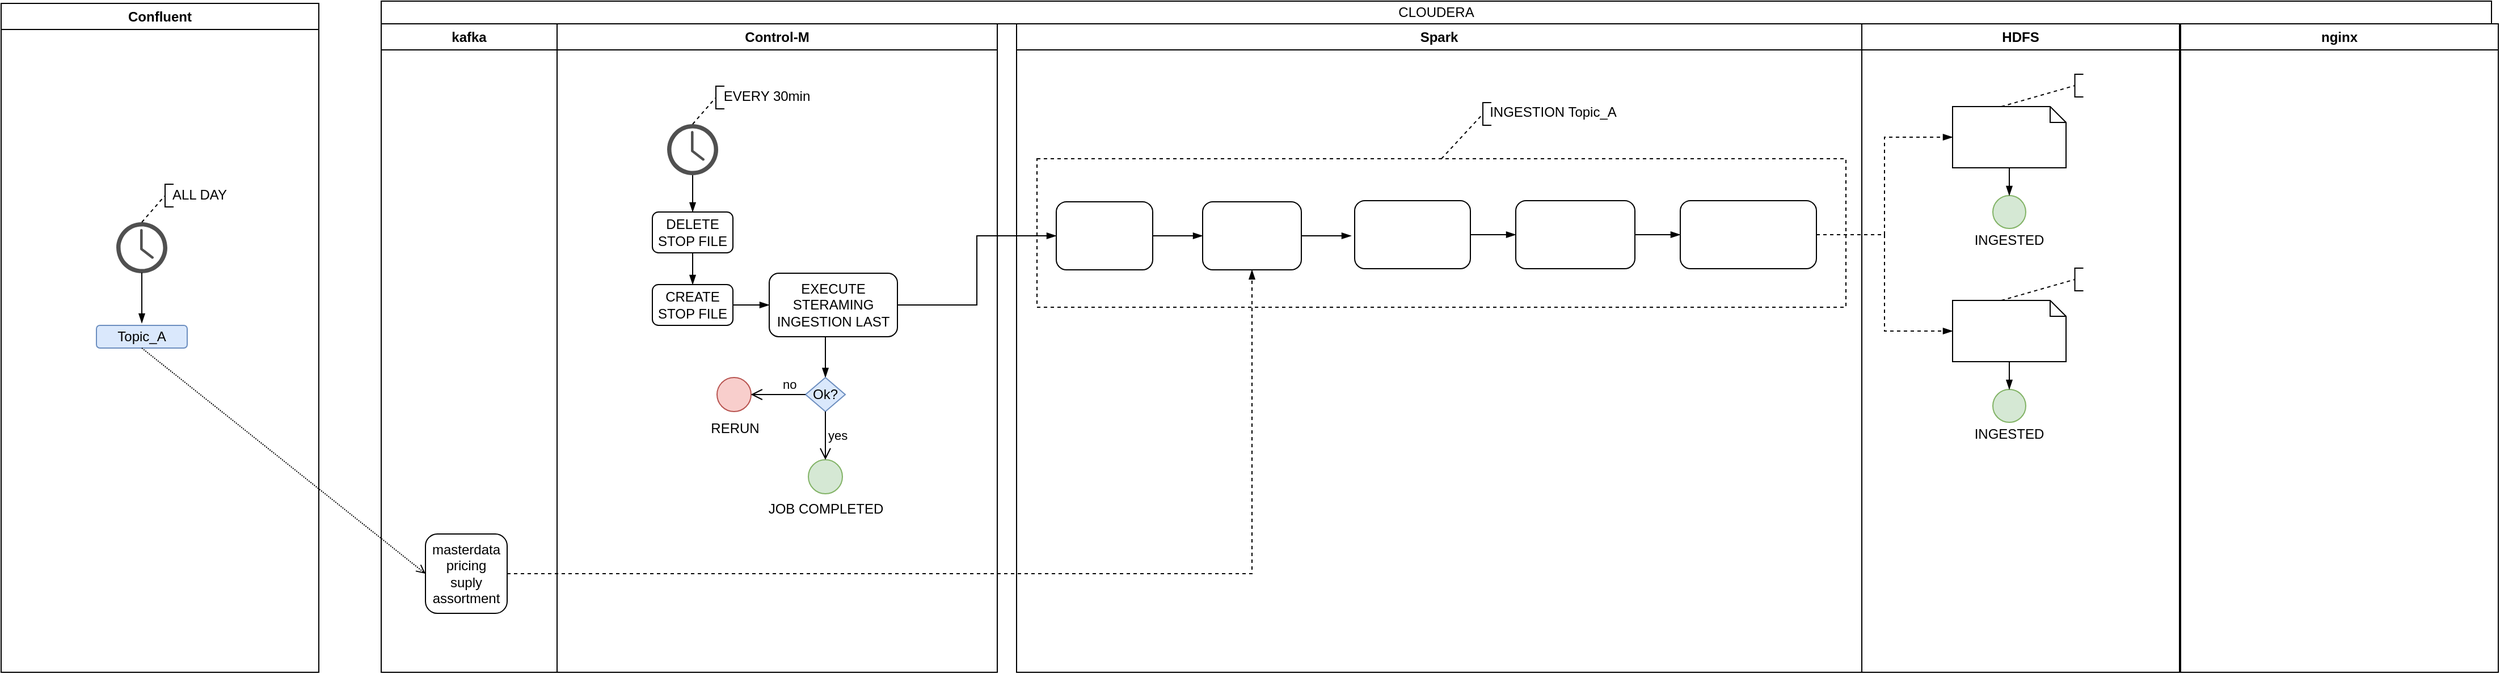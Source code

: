 <mxfile version="12.0.2" type="github" pages="1"><diagram name="Page-1" id="e7e014a7-5840-1c2e-5031-d8a46d1fe8dd"><mxGraphModel dx="1097" dy="534" grid="1" gridSize="10" guides="1" tooltips="1" connect="1" arrows="1" fold="1" page="1" pageScale="1" pageWidth="1169" pageHeight="826" background="#ffffff" math="0" shadow="0"><root><mxCell id="0"/><mxCell id="1" parent="0"/><mxCell id="2" value="Confluent" style="swimlane;whiteSpace=wrap" parent="1" vertex="1"><mxGeometry x="110" y="110" width="280" height="590" as="geometry"/></mxCell><mxCell id="-tJp1rb8S91as2KeqpWI-114" value="" style="pointerEvents=1;shadow=0;dashed=0;html=1;strokeColor=none;fillColor=#505050;labelPosition=center;verticalLabelPosition=bottom;verticalAlign=top;outlineConnect=0;align=center;shape=mxgraph.office.concepts.clock;" vertex="1" parent="2"><mxGeometry x="101.5" y="193" width="45" height="45" as="geometry"/></mxCell><mxCell id="-tJp1rb8S91as2KeqpWI-116" value="" style="endArrow=none;dashed=1;html=1;" edge="1" parent="2"><mxGeometry width="50" height="50" relative="1" as="geometry"><mxPoint x="124" y="193" as="sourcePoint"/><mxPoint x="144" y="170" as="targetPoint"/></mxGeometry></mxCell><mxCell id="-tJp1rb8S91as2KeqpWI-117" value="" style="shape=partialRectangle;whiteSpace=wrap;html=1;bottom=1;right=1;left=1;top=0;fillColor=none;routingCenterX=-0.5;rotation=90;" vertex="1" parent="2"><mxGeometry x="138" y="166" width="20" height="7" as="geometry"/></mxCell><mxCell id="-tJp1rb8S91as2KeqpWI-120" value="Topic_A" style="rounded=1;whiteSpace=wrap;html=1;fillColor=#dae8fc;strokeColor=#6c8ebf;" vertex="1" parent="2"><mxGeometry x="84" y="284" width="80" height="20" as="geometry"/></mxCell><mxCell id="-tJp1rb8S91as2KeqpWI-121" value="" style="endArrow=blockThin;html=1;endFill=1;" edge="1" parent="2"><mxGeometry width="50" height="50" relative="1" as="geometry"><mxPoint x="124" y="237.5" as="sourcePoint"/><mxPoint x="124" y="282" as="targetPoint"/></mxGeometry></mxCell><mxCell id="-tJp1rb8S91as2KeqpWI-133" value="ALL DAY" style="text;html=1;strokeColor=none;fillColor=none;align=center;verticalAlign=middle;whiteSpace=wrap;rounded=0;" vertex="1" parent="2"><mxGeometry x="144.5" y="158.5" width="60" height="20" as="geometry"/></mxCell><mxCell id="3" value="kafka" style="swimlane;whiteSpace=wrap" parent="1" vertex="1"><mxGeometry x="445" y="128" width="155" height="572" as="geometry"/></mxCell><mxCell id="-tJp1rb8S91as2KeqpWI-135" value="masterdata&lt;br&gt;pricing&lt;br&gt;suply&lt;br&gt;assortment" style="rounded=1;whiteSpace=wrap;html=1;" vertex="1" parent="3"><mxGeometry x="39" y="450" width="72" height="70" as="geometry"/></mxCell><mxCell id="4" value="Control-M" style="swimlane;whiteSpace=wrap;startSize=23;" parent="1" vertex="1"><mxGeometry x="600" y="128" width="388" height="572" as="geometry"/></mxCell><mxCell id="-tJp1rb8S91as2KeqpWI-182" value="" style="edgeStyle=orthogonalEdgeStyle;rounded=0;orthogonalLoop=1;jettySize=auto;html=1;endArrow=blockThin;endFill=1;" edge="1" parent="4" source="-tJp1rb8S91as2KeqpWI-138" target="-tJp1rb8S91as2KeqpWI-144"><mxGeometry relative="1" as="geometry"/></mxCell><mxCell id="-tJp1rb8S91as2KeqpWI-138" value="" style="pointerEvents=1;shadow=0;dashed=0;html=1;strokeColor=none;fillColor=#505050;labelPosition=center;verticalLabelPosition=bottom;verticalAlign=top;outlineConnect=0;align=center;shape=mxgraph.office.concepts.clock;" vertex="1" parent="4"><mxGeometry x="97" y="88.5" width="45" height="45" as="geometry"/></mxCell><mxCell id="-tJp1rb8S91as2KeqpWI-139" value="" style="endArrow=none;dashed=1;html=1;" edge="1" parent="4"><mxGeometry width="50" height="50" relative="1" as="geometry"><mxPoint x="119.5" y="88.5" as="sourcePoint"/><mxPoint x="139.5" y="65.5" as="targetPoint"/></mxGeometry></mxCell><mxCell id="-tJp1rb8S91as2KeqpWI-140" value="" style="shape=partialRectangle;whiteSpace=wrap;html=1;bottom=1;right=1;left=1;top=0;fillColor=none;routingCenterX=-0.5;rotation=90;" vertex="1" parent="4"><mxGeometry x="133.5" y="61.5" width="20" height="7" as="geometry"/></mxCell><mxCell id="-tJp1rb8S91as2KeqpWI-142" value="EVERY 30min" style="text;html=1;strokeColor=none;fillColor=none;align=center;verticalAlign=middle;whiteSpace=wrap;rounded=0;" vertex="1" parent="4"><mxGeometry x="140" y="54" width="90" height="20" as="geometry"/></mxCell><mxCell id="-tJp1rb8S91as2KeqpWI-189" value="" style="edgeStyle=orthogonalEdgeStyle;rounded=0;orthogonalLoop=1;jettySize=auto;html=1;endArrow=blockThin;endFill=1;" edge="1" parent="4" source="-tJp1rb8S91as2KeqpWI-144" target="-tJp1rb8S91as2KeqpWI-188"><mxGeometry relative="1" as="geometry"/></mxCell><mxCell id="-tJp1rb8S91as2KeqpWI-144" value="DELETE STOP FILE" style="rounded=1;whiteSpace=wrap;html=1;" vertex="1" parent="4"><mxGeometry x="84" y="166" width="71" height="36" as="geometry"/></mxCell><mxCell id="-tJp1rb8S91as2KeqpWI-191" value="" style="edgeStyle=orthogonalEdgeStyle;rounded=0;orthogonalLoop=1;jettySize=auto;html=1;endArrow=blockThin;endFill=1;" edge="1" parent="4" source="-tJp1rb8S91as2KeqpWI-188" target="-tJp1rb8S91as2KeqpWI-190"><mxGeometry relative="1" as="geometry"/></mxCell><mxCell id="-tJp1rb8S91as2KeqpWI-188" value="CREATE STOP FILE" style="rounded=1;whiteSpace=wrap;html=1;" vertex="1" parent="4"><mxGeometry x="84" y="230" width="71" height="36" as="geometry"/></mxCell><mxCell id="-tJp1rb8S91as2KeqpWI-194" style="edgeStyle=orthogonalEdgeStyle;rounded=0;orthogonalLoop=1;jettySize=auto;html=1;exitX=0.5;exitY=1;exitDx=0;exitDy=0;entryX=0.5;entryY=0;entryDx=0;entryDy=0;endArrow=blockThin;endFill=1;" edge="1" parent="4" source="-tJp1rb8S91as2KeqpWI-190" target="-tJp1rb8S91as2KeqpWI-165"><mxGeometry relative="1" as="geometry"/></mxCell><mxCell id="-tJp1rb8S91as2KeqpWI-190" value="EXECUTE STERAMING INGESTION LAST" style="rounded=1;whiteSpace=wrap;html=1;" vertex="1" parent="4"><mxGeometry x="187" y="220" width="113" height="56" as="geometry"/></mxCell><mxCell id="-tJp1rb8S91as2KeqpWI-151" value="" style="ellipse;whiteSpace=wrap;html=1;aspect=fixed;fillColor=#f8cecc;strokeColor=#b85450;" vertex="1" parent="4"><mxGeometry x="141" y="312" width="30" height="30" as="geometry"/></mxCell><mxCell id="-tJp1rb8S91as2KeqpWI-152" value="RERUN" style="text;html=1;strokeColor=none;fillColor=none;align=center;verticalAlign=middle;whiteSpace=wrap;rounded=0;" vertex="1" parent="4"><mxGeometry x="137" y="347" width="40" height="20" as="geometry"/></mxCell><mxCell id="-tJp1rb8S91as2KeqpWI-153" value="" style="ellipse;whiteSpace=wrap;html=1;aspect=fixed;fillColor=#d5e8d4;strokeColor=#82b366;" vertex="1" parent="4"><mxGeometry x="221.5" y="384.5" width="30" height="30" as="geometry"/></mxCell><mxCell id="-tJp1rb8S91as2KeqpWI-154" value="JOB COMPLETED" style="text;html=1;strokeColor=none;fillColor=none;align=center;verticalAlign=middle;whiteSpace=wrap;rounded=0;" vertex="1" parent="4"><mxGeometry x="181.5" y="418" width="110" height="20" as="geometry"/></mxCell><mxCell id="-tJp1rb8S91as2KeqpWI-165" value="Ok?" style="rhombus;whiteSpace=wrap;html=1;fillColor=#dae8fc;strokeColor=#6c8ebf;" vertex="1" parent="4"><mxGeometry x="219" y="312" width="35" height="30" as="geometry"/></mxCell><mxCell id="-tJp1rb8S91as2KeqpWI-166" value="no" style="edgeStyle=orthogonalEdgeStyle;html=1;align=left;verticalAlign=bottom;endArrow=open;endSize=8;entryX=1;entryY=0.5;entryDx=0;entryDy=0;" edge="1" parent="4"><mxGeometry x="-0.087" relative="1" as="geometry"><mxPoint x="170.793" y="327" as="targetPoint"/><mxPoint x="219" y="327" as="sourcePoint"/><mxPoint as="offset"/></mxGeometry></mxCell><mxCell id="-tJp1rb8S91as2KeqpWI-167" value="yes" style="edgeStyle=orthogonalEdgeStyle;html=1;align=left;verticalAlign=top;endArrow=open;endSize=8;entryX=0.5;entryY=0;entryDx=0;entryDy=0;" edge="1" source="-tJp1rb8S91as2KeqpWI-165" parent="4" target="-tJp1rb8S91as2KeqpWI-153"><mxGeometry x="0.003" y="-14" relative="1" as="geometry"><mxPoint x="241.5" y="417" as="targetPoint"/><mxPoint x="14" y="-14" as="offset"/></mxGeometry></mxCell><mxCell id="-tJp1rb8S91as2KeqpWI-44" value="CLOUDERA" style="rounded=0;whiteSpace=wrap;html=1;" vertex="1" parent="1"><mxGeometry x="445" y="108" width="1860" height="20" as="geometry"/></mxCell><mxCell id="-tJp1rb8S91as2KeqpWI-45" value="Spark" style="swimlane;whiteSpace=wrap;startSize=23;" vertex="1" parent="1"><mxGeometry x="1005" y="128" width="745" height="572" as="geometry"/></mxCell><mxCell id="-tJp1rb8S91as2KeqpWI-180" value="" style="rounded=0;whiteSpace=wrap;html=1;dashed=1;" vertex="1" parent="-tJp1rb8S91as2KeqpWI-45"><mxGeometry x="18" y="119" width="713" height="131" as="geometry"/></mxCell><mxCell id="-tJp1rb8S91as2KeqpWI-176" style="edgeStyle=orthogonalEdgeStyle;rounded=0;orthogonalLoop=1;jettySize=auto;html=1;exitX=1;exitY=0.5;exitDx=0;exitDy=0;entryX=0;entryY=0.5;entryDx=0;entryDy=0;endArrow=blockThin;endFill=1;" edge="1" parent="-tJp1rb8S91as2KeqpWI-45" source="-tJp1rb8S91as2KeqpWI-168" target="-tJp1rb8S91as2KeqpWI-169"><mxGeometry relative="1" as="geometry"/></mxCell><mxCell id="-tJp1rb8S91as2KeqpWI-168" value="" style="rounded=1;whiteSpace=wrap;html=1;" vertex="1" parent="-tJp1rb8S91as2KeqpWI-45"><mxGeometry x="35" y="157" width="85" height="60" as="geometry"/></mxCell><mxCell id="-tJp1rb8S91as2KeqpWI-169" value="" style="rounded=1;whiteSpace=wrap;html=1;" vertex="1" parent="-tJp1rb8S91as2KeqpWI-45"><mxGeometry x="164" y="157" width="87" height="60" as="geometry"/></mxCell><mxCell id="-tJp1rb8S91as2KeqpWI-178" value="" style="edgeStyle=orthogonalEdgeStyle;rounded=0;orthogonalLoop=1;jettySize=auto;html=1;endArrow=blockThin;endFill=1;" edge="1" parent="-tJp1rb8S91as2KeqpWI-45" source="-tJp1rb8S91as2KeqpWI-170" target="-tJp1rb8S91as2KeqpWI-171"><mxGeometry relative="1" as="geometry"/></mxCell><mxCell id="-tJp1rb8S91as2KeqpWI-170" value="" style="rounded=1;whiteSpace=wrap;html=1;" vertex="1" parent="-tJp1rb8S91as2KeqpWI-45"><mxGeometry x="298" y="156" width="102" height="60" as="geometry"/></mxCell><mxCell id="-tJp1rb8S91as2KeqpWI-179" value="" style="edgeStyle=orthogonalEdgeStyle;rounded=0;orthogonalLoop=1;jettySize=auto;html=1;endArrow=blockThin;endFill=1;" edge="1" parent="-tJp1rb8S91as2KeqpWI-45" source="-tJp1rb8S91as2KeqpWI-171" target="-tJp1rb8S91as2KeqpWI-172"><mxGeometry relative="1" as="geometry"/></mxCell><mxCell id="-tJp1rb8S91as2KeqpWI-171" value="" style="rounded=1;whiteSpace=wrap;html=1;" vertex="1" parent="-tJp1rb8S91as2KeqpWI-45"><mxGeometry x="440" y="156" width="105" height="60" as="geometry"/></mxCell><mxCell id="-tJp1rb8S91as2KeqpWI-172" value="" style="rounded=1;whiteSpace=wrap;html=1;" vertex="1" parent="-tJp1rb8S91as2KeqpWI-45"><mxGeometry x="585" y="156" width="120" height="60" as="geometry"/></mxCell><mxCell id="-tJp1rb8S91as2KeqpWI-198" value="" style="endArrow=none;html=1;dashed=1;exitX=0.5;exitY=0;exitDx=0;exitDy=0;entryX=0.5;entryY=1;entryDx=0;entryDy=0;" edge="1" parent="-tJp1rb8S91as2KeqpWI-45" source="-tJp1rb8S91as2KeqpWI-180" target="-tJp1rb8S91as2KeqpWI-200"><mxGeometry width="50" height="50" relative="1" as="geometry"><mxPoint x="355" y="105" as="sourcePoint"/><mxPoint x="405" y="55" as="targetPoint"/></mxGeometry></mxCell><mxCell id="-tJp1rb8S91as2KeqpWI-200" value="" style="shape=partialRectangle;whiteSpace=wrap;html=1;bottom=1;right=1;left=1;top=0;fillColor=none;routingCenterX=-0.5;rotation=90;" vertex="1" parent="-tJp1rb8S91as2KeqpWI-45"><mxGeometry x="404.5" y="76" width="20" height="7" as="geometry"/></mxCell><mxCell id="-tJp1rb8S91as2KeqpWI-201" value="INGESTION Topic_A" style="text;html=1;strokeColor=none;fillColor=none;align=center;verticalAlign=middle;whiteSpace=wrap;rounded=0;" vertex="1" parent="-tJp1rb8S91as2KeqpWI-45"><mxGeometry x="405" y="67" width="136" height="22" as="geometry"/></mxCell><mxCell id="-tJp1rb8S91as2KeqpWI-64" value="HDFS" style="swimlane;whiteSpace=wrap" vertex="1" parent="1"><mxGeometry x="1750" y="128" width="280" height="572" as="geometry"/></mxCell><mxCell id="-tJp1rb8S91as2KeqpWI-202" value="" style="shape=note;whiteSpace=wrap;html=1;size=14;verticalAlign=top;align=left;spacingTop=-6;" vertex="1" parent="-tJp1rb8S91as2KeqpWI-64"><mxGeometry x="80" y="73" width="100" height="54" as="geometry"/></mxCell><mxCell id="-tJp1rb8S91as2KeqpWI-204" value="" style="ellipse;whiteSpace=wrap;html=1;aspect=fixed;fillColor=#d5e8d4;strokeColor=#82b366;" vertex="1" parent="-tJp1rb8S91as2KeqpWI-64"><mxGeometry x="115.5" y="151.5" width="29" height="29" as="geometry"/></mxCell><mxCell id="-tJp1rb8S91as2KeqpWI-203" style="edgeStyle=orthogonalEdgeStyle;rounded=0;orthogonalLoop=1;jettySize=auto;html=1;endArrow=blockThin;endFill=1;entryX=0.5;entryY=0;entryDx=0;entryDy=0;" edge="1" parent="-tJp1rb8S91as2KeqpWI-64" source="-tJp1rb8S91as2KeqpWI-202" target="-tJp1rb8S91as2KeqpWI-204"><mxGeometry relative="1" as="geometry"><mxPoint x="130" y="196" as="targetPoint"/></mxGeometry></mxCell><mxCell id="-tJp1rb8S91as2KeqpWI-205" value="INGESTED" style="text;html=1;strokeColor=none;fillColor=none;align=center;verticalAlign=middle;whiteSpace=wrap;rounded=0;" vertex="1" parent="-tJp1rb8S91as2KeqpWI-64"><mxGeometry x="110" y="180.5" width="40" height="20" as="geometry"/></mxCell><mxCell id="-tJp1rb8S91as2KeqpWI-206" value="" style="shape=partialRectangle;whiteSpace=wrap;html=1;bottom=1;right=1;left=1;top=0;fillColor=none;routingCenterX=-0.5;rotation=90;" vertex="1" parent="-tJp1rb8S91as2KeqpWI-64"><mxGeometry x="181.27" y="51" width="20" height="7" as="geometry"/></mxCell><mxCell id="-tJp1rb8S91as2KeqpWI-207" value="" style="endArrow=none;dashed=1;html=1;exitX=0;exitY=0;exitDx=43;exitDy=0;exitPerimeter=0;entryX=0.5;entryY=1;entryDx=0;entryDy=0;" edge="1" parent="-tJp1rb8S91as2KeqpWI-64" source="-tJp1rb8S91as2KeqpWI-202" target="-tJp1rb8S91as2KeqpWI-206"><mxGeometry width="50" height="50" relative="1" as="geometry"><mxPoint x="120" y="86" as="sourcePoint"/><mxPoint x="170" y="36" as="targetPoint"/></mxGeometry></mxCell><mxCell id="-tJp1rb8S91as2KeqpWI-209" value="" style="shape=note;whiteSpace=wrap;html=1;size=14;verticalAlign=top;align=left;spacingTop=-6;" vertex="1" parent="-tJp1rb8S91as2KeqpWI-64"><mxGeometry x="80" y="244" width="100" height="54" as="geometry"/></mxCell><mxCell id="-tJp1rb8S91as2KeqpWI-210" value="" style="ellipse;whiteSpace=wrap;html=1;aspect=fixed;fillColor=#d5e8d4;strokeColor=#82b366;" vertex="1" parent="-tJp1rb8S91as2KeqpWI-64"><mxGeometry x="115.5" y="322.5" width="29" height="29" as="geometry"/></mxCell><mxCell id="-tJp1rb8S91as2KeqpWI-211" style="edgeStyle=orthogonalEdgeStyle;rounded=0;orthogonalLoop=1;jettySize=auto;html=1;endArrow=blockThin;endFill=1;entryX=0.5;entryY=0;entryDx=0;entryDy=0;" edge="1" source="-tJp1rb8S91as2KeqpWI-209" target="-tJp1rb8S91as2KeqpWI-210" parent="-tJp1rb8S91as2KeqpWI-64"><mxGeometry relative="1" as="geometry"><mxPoint x="-1981" y="226" as="targetPoint"/></mxGeometry></mxCell><mxCell id="-tJp1rb8S91as2KeqpWI-212" value="INGESTED" style="text;html=1;strokeColor=none;fillColor=none;align=center;verticalAlign=middle;whiteSpace=wrap;rounded=0;" vertex="1" parent="-tJp1rb8S91as2KeqpWI-64"><mxGeometry x="110" y="351.5" width="40" height="20" as="geometry"/></mxCell><mxCell id="-tJp1rb8S91as2KeqpWI-213" value="" style="shape=partialRectangle;whiteSpace=wrap;html=1;bottom=1;right=1;left=1;top=0;fillColor=none;routingCenterX=-0.5;rotation=90;" vertex="1" parent="-tJp1rb8S91as2KeqpWI-64"><mxGeometry x="181.27" y="222" width="20" height="7" as="geometry"/></mxCell><mxCell id="-tJp1rb8S91as2KeqpWI-214" value="" style="endArrow=none;dashed=1;html=1;exitX=0;exitY=0;exitDx=43;exitDy=0;exitPerimeter=0;entryX=0.5;entryY=1;entryDx=0;entryDy=0;" edge="1" source="-tJp1rb8S91as2KeqpWI-209" target="-tJp1rb8S91as2KeqpWI-213" parent="-tJp1rb8S91as2KeqpWI-64"><mxGeometry width="50" height="50" relative="1" as="geometry"><mxPoint x="-1991" y="116" as="sourcePoint"/><mxPoint x="-1941" y="66" as="targetPoint"/></mxGeometry></mxCell><mxCell id="-tJp1rb8S91as2KeqpWI-83" value="nginx" style="swimlane;whiteSpace=wrap" vertex="1" parent="1"><mxGeometry x="2031" y="128" width="280" height="572" as="geometry"/></mxCell><mxCell id="-tJp1rb8S91as2KeqpWI-173" style="edgeStyle=orthogonalEdgeStyle;rounded=0;orthogonalLoop=1;jettySize=auto;html=1;exitX=1;exitY=0.5;exitDx=0;exitDy=0;entryX=0;entryY=0.5;entryDx=0;entryDy=0;endArrow=blockThin;endFill=1;" edge="1" parent="1" source="-tJp1rb8S91as2KeqpWI-190" target="-tJp1rb8S91as2KeqpWI-168"><mxGeometry relative="1" as="geometry"><mxPoint x="950.19" y="432.952" as="sourcePoint"/></mxGeometry></mxCell><mxCell id="-tJp1rb8S91as2KeqpWI-177" style="edgeStyle=orthogonalEdgeStyle;rounded=0;orthogonalLoop=1;jettySize=auto;html=1;exitX=1;exitY=0.5;exitDx=0;exitDy=0;endArrow=blockThin;endFill=1;" edge="1" parent="1" source="-tJp1rb8S91as2KeqpWI-169"><mxGeometry relative="1" as="geometry"><mxPoint x="1300" y="315" as="targetPoint"/></mxGeometry></mxCell><mxCell id="-tJp1rb8S91as2KeqpWI-195" style="edgeStyle=orthogonalEdgeStyle;rounded=0;orthogonalLoop=1;jettySize=auto;html=1;endArrow=blockThin;endFill=1;dashed=1;" edge="1" parent="1" source="-tJp1rb8S91as2KeqpWI-135" target="-tJp1rb8S91as2KeqpWI-169"><mxGeometry relative="1" as="geometry"/></mxCell><mxCell id="-tJp1rb8S91as2KeqpWI-215" style="edgeStyle=orthogonalEdgeStyle;rounded=0;orthogonalLoop=1;jettySize=auto;html=1;exitX=1;exitY=0.5;exitDx=0;exitDy=0;entryX=0;entryY=0.5;entryDx=0;entryDy=0;entryPerimeter=0;endArrow=blockThin;endFill=1;dashed=1;" edge="1" parent="1" source="-tJp1rb8S91as2KeqpWI-172" target="-tJp1rb8S91as2KeqpWI-202"><mxGeometry relative="1" as="geometry"/></mxCell><mxCell id="-tJp1rb8S91as2KeqpWI-216" style="edgeStyle=orthogonalEdgeStyle;rounded=0;orthogonalLoop=1;jettySize=auto;html=1;entryX=0;entryY=0.5;entryDx=0;entryDy=0;entryPerimeter=0;endArrow=blockThin;endFill=1;dashed=1;" edge="1" parent="1" source="-tJp1rb8S91as2KeqpWI-172" target="-tJp1rb8S91as2KeqpWI-209"><mxGeometry relative="1" as="geometry"/></mxCell><mxCell id="-tJp1rb8S91as2KeqpWI-137" value="" style="endArrow=open;html=1;dashed=1;dashPattern=1 1;endFill=0;entryX=0;entryY=0.5;entryDx=0;entryDy=0;exitX=0.5;exitY=1;exitDx=0;exitDy=0;" edge="1" parent="1" source="-tJp1rb8S91as2KeqpWI-120" target="-tJp1rb8S91as2KeqpWI-135"><mxGeometry width="50" height="50" relative="1" as="geometry"><mxPoint x="280" y="606.5" as="sourcePoint"/><mxPoint x="450" y="606.5" as="targetPoint"/></mxGeometry></mxCell></root></mxGraphModel></diagram></mxfile>